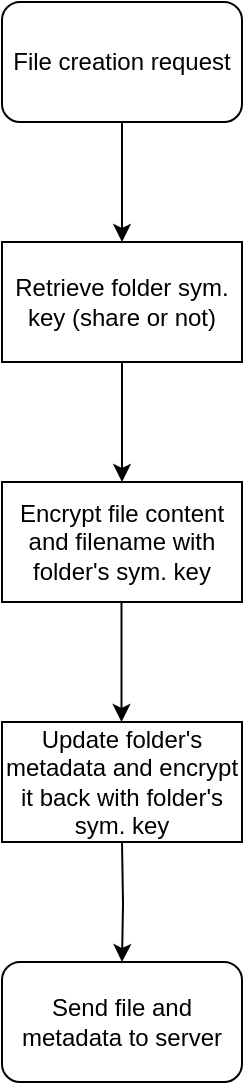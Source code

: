 <mxfile version="22.1.16" type="device" pages="3">
  <diagram name="Page-1" id="n5KuvBWe1dSCvbjbaIPm">
    <mxGraphModel dx="1434" dy="779" grid="1" gridSize="10" guides="1" tooltips="1" connect="1" arrows="1" fold="1" page="1" pageScale="1" pageWidth="850" pageHeight="1100" math="0" shadow="0">
      <root>
        <mxCell id="0" />
        <mxCell id="1" parent="0" />
        <mxCell id="DzzYH34OeZYYYiN3VPQy-3" value="" style="edgeStyle=orthogonalEdgeStyle;rounded=0;orthogonalLoop=1;jettySize=auto;html=1;" parent="1" source="DzzYH34OeZYYYiN3VPQy-1" target="DzzYH34OeZYYYiN3VPQy-2" edge="1">
          <mxGeometry relative="1" as="geometry" />
        </mxCell>
        <mxCell id="DzzYH34OeZYYYiN3VPQy-1" value="File creation request" style="rounded=1;whiteSpace=wrap;html=1;" parent="1" vertex="1">
          <mxGeometry x="350" y="40" width="120" height="60" as="geometry" />
        </mxCell>
        <mxCell id="DzzYH34OeZYYYiN3VPQy-5" value="" style="edgeStyle=orthogonalEdgeStyle;rounded=0;orthogonalLoop=1;jettySize=auto;html=1;" parent="1" source="DzzYH34OeZYYYiN3VPQy-2" target="DzzYH34OeZYYYiN3VPQy-4" edge="1">
          <mxGeometry relative="1" as="geometry" />
        </mxCell>
        <mxCell id="DzzYH34OeZYYYiN3VPQy-2" value="Retrieve folder sym. key (share or not)" style="rounded=0;whiteSpace=wrap;html=1;" parent="1" vertex="1">
          <mxGeometry x="350" y="160" width="120" height="60" as="geometry" />
        </mxCell>
        <mxCell id="DzzYH34OeZYYYiN3VPQy-8" value="" style="edgeStyle=orthogonalEdgeStyle;rounded=0;orthogonalLoop=1;jettySize=auto;html=1;" parent="1" target="DzzYH34OeZYYYiN3VPQy-7" edge="1">
          <mxGeometry relative="1" as="geometry">
            <mxPoint x="410" y="460" as="sourcePoint" />
          </mxGeometry>
        </mxCell>
        <mxCell id="DzzYH34OeZYYYiN3VPQy-4" value="Encrypt file content and filename with folder&#39;s sym. key" style="rounded=0;whiteSpace=wrap;html=1;" parent="1" vertex="1">
          <mxGeometry x="350" y="280" width="120" height="60" as="geometry" />
        </mxCell>
        <mxCell id="DzzYH34OeZYYYiN3VPQy-7" value="Send file and metadata to server" style="rounded=1;whiteSpace=wrap;html=1;" parent="1" vertex="1">
          <mxGeometry x="350" y="520" width="120" height="60" as="geometry" />
        </mxCell>
        <mxCell id="DzzYH34OeZYYYiN3VPQy-9" value="Update folder&#39;s metadata and encrypt it back with folder&#39;s sym. key" style="rounded=0;whiteSpace=wrap;html=1;" parent="1" vertex="1">
          <mxGeometry x="350" y="400" width="120" height="60" as="geometry" />
        </mxCell>
        <mxCell id="DzzYH34OeZYYYiN3VPQy-10" value="" style="edgeStyle=orthogonalEdgeStyle;rounded=0;orthogonalLoop=1;jettySize=auto;html=1;" parent="1" edge="1">
          <mxGeometry relative="1" as="geometry">
            <mxPoint x="409.75" y="340" as="sourcePoint" />
            <mxPoint x="409.75" y="400" as="targetPoint" />
          </mxGeometry>
        </mxCell>
      </root>
    </mxGraphModel>
  </diagram>
  <diagram id="vQbJJb9MyNpAhTt13cEj" name="Page-2">
    <mxGraphModel dx="1434" dy="779" grid="1" gridSize="10" guides="1" tooltips="1" connect="1" arrows="1" fold="1" page="1" pageScale="1" pageWidth="850" pageHeight="1100" math="0" shadow="0">
      <root>
        <mxCell id="0" />
        <mxCell id="1" parent="0" />
        <mxCell id="Cr0SZ5iqvmTCtZHUpr8f-1" value="" style="rounded=0;whiteSpace=wrap;html=1;fillColor=none;" vertex="1" parent="1">
          <mxGeometry x="70" y="20" width="780" height="630" as="geometry" />
        </mxCell>
        <mxCell id="Cr0SZ5iqvmTCtZHUpr8f-2" value="Client" style="shape=umlLifeline;perimeter=lifelinePerimeter;whiteSpace=wrap;html=1;container=1;dropTarget=0;collapsible=0;recursiveResize=0;outlineConnect=0;portConstraint=eastwest;newEdgeStyle={&quot;edgeStyle&quot;:&quot;elbowEdgeStyle&quot;,&quot;elbow&quot;:&quot;vertical&quot;,&quot;curved&quot;:0,&quot;rounded&quot;:0};" vertex="1" parent="1">
          <mxGeometry x="200" y="90" width="100" height="500" as="geometry" />
        </mxCell>
        <mxCell id="Cr0SZ5iqvmTCtZHUpr8f-3" value="Server" style="shape=umlLifeline;perimeter=lifelinePerimeter;whiteSpace=wrap;html=1;container=1;dropTarget=0;collapsible=0;recursiveResize=0;outlineConnect=0;portConstraint=eastwest;newEdgeStyle={&quot;edgeStyle&quot;:&quot;elbowEdgeStyle&quot;,&quot;elbow&quot;:&quot;vertical&quot;,&quot;curved&quot;:0,&quot;rounded&quot;:0};" vertex="1" parent="1">
          <mxGeometry x="600" y="90" width="100" height="490" as="geometry" />
        </mxCell>
        <mxCell id="Cr0SZ5iqvmTCtZHUpr8f-4" value="" style="html=1;points=[[0,0,0,0,5],[0,1,0,0,-5],[1,0,0,0,5],[1,1,0,0,-5]];perimeter=orthogonalPerimeter;outlineConnect=0;targetShapes=umlLifeline;portConstraint=eastwest;newEdgeStyle={&quot;curved&quot;:0,&quot;rounded&quot;:0};" vertex="1" parent="Cr0SZ5iqvmTCtZHUpr8f-3">
          <mxGeometry x="45" y="350" width="10" height="120" as="geometry" />
        </mxCell>
        <mxCell id="Cr0SZ5iqvmTCtZHUpr8f-5" value="Initiates change" style="html=1;verticalAlign=bottom;startArrow=oval;startFill=1;endArrow=block;startSize=8;curved=0;rounded=0;" edge="1" parent="1">
          <mxGeometry y="61" width="60" relative="1" as="geometry">
            <mxPoint x="246.1" y="170" as="sourcePoint" />
            <mxPoint x="246.1" y="170" as="targetPoint" />
            <mxPoint x="-60" y="-10" as="offset" />
          </mxGeometry>
        </mxCell>
        <mxCell id="Cr0SZ5iqvmTCtZHUpr8f-6" value="" style="html=1;verticalAlign=bottom;startArrow=oval;startFill=1;endArrow=block;startSize=8;curved=0;rounded=0;" edge="1" parent="1" target="Cr0SZ5iqvmTCtZHUpr8f-8">
          <mxGeometry width="60" relative="1" as="geometry">
            <mxPoint x="130" y="160" as="sourcePoint" />
            <mxPoint x="249" y="160" as="targetPoint" />
          </mxGeometry>
        </mxCell>
        <mxCell id="Cr0SZ5iqvmTCtZHUpr8f-7" value="File name to&amp;nbsp;&lt;br&gt;upload" style="edgeLabel;html=1;align=center;verticalAlign=middle;resizable=0;points=[];" vertex="1" connectable="0" parent="Cr0SZ5iqvmTCtZHUpr8f-6">
          <mxGeometry x="-0.287" y="1" relative="1" as="geometry">
            <mxPoint x="11" y="15" as="offset" />
          </mxGeometry>
        </mxCell>
        <mxCell id="Cr0SZ5iqvmTCtZHUpr8f-8" value="" style="html=1;points=[[0,0,0,0,5],[0,1,0,0,-5],[1,0,0,0,5],[1,1,0,0,-5]];perimeter=orthogonalPerimeter;outlineConnect=0;targetShapes=umlLifeline;portConstraint=eastwest;newEdgeStyle={&quot;curved&quot;:0,&quot;rounded&quot;:0};" vertex="1" parent="1">
          <mxGeometry x="245" y="150" width="10" height="430" as="geometry" />
        </mxCell>
        <mxCell id="Cr0SZ5iqvmTCtZHUpr8f-9" value="User" style="shape=umlActor;verticalLabelPosition=bottom;verticalAlign=top;html=1;" vertex="1" parent="1">
          <mxGeometry x="84" y="130" width="30" height="60" as="geometry" />
        </mxCell>
        <mxCell id="Cr0SZ5iqvmTCtZHUpr8f-10" value="" style="endArrow=classic;html=1;rounded=0;" edge="1" parent="1">
          <mxGeometry width="50" height="50" relative="1" as="geometry">
            <mxPoint x="255" y="376" as="sourcePoint" />
            <mxPoint x="255" y="422" as="targetPoint" />
            <Array as="points">
              <mxPoint x="280" y="376" />
              <mxPoint x="280" y="392" />
              <mxPoint x="280" y="422" />
            </Array>
          </mxGeometry>
        </mxCell>
        <mxCell id="Cr0SZ5iqvmTCtZHUpr8f-11" value="Update current folder&#39;s&lt;br&gt;metadata" style="edgeLabel;html=1;align=center;verticalAlign=middle;resizable=0;points=[];" vertex="1" connectable="0" parent="Cr0SZ5iqvmTCtZHUpr8f-10">
          <mxGeometry x="-0.018" y="1" relative="1" as="geometry">
            <mxPoint x="56" y="4" as="offset" />
          </mxGeometry>
        </mxCell>
        <mxCell id="Cr0SZ5iqvmTCtZHUpr8f-12" value="&lt;font style=&quot;font-size: 20px;&quot;&gt;&lt;b&gt;File upload&lt;/b&gt;&lt;/font&gt;" style="text;html=1;strokeColor=none;fillColor=none;align=center;verticalAlign=middle;whiteSpace=wrap;rounded=0;" vertex="1" parent="1">
          <mxGeometry x="35" y="22" width="190" height="30" as="geometry" />
        </mxCell>
        <mxCell id="Cr0SZ5iqvmTCtZHUpr8f-13" value="" style="endArrow=classic;html=1;rounded=0;" edge="1" parent="1">
          <mxGeometry width="50" height="50" relative="1" as="geometry">
            <mxPoint x="255" y="233" as="sourcePoint" />
            <mxPoint x="255" y="279" as="targetPoint" />
            <Array as="points">
              <mxPoint x="280" y="233" />
              <mxPoint x="280" y="249" />
              <mxPoint x="280" y="279" />
            </Array>
          </mxGeometry>
        </mxCell>
        <mxCell id="Cr0SZ5iqvmTCtZHUpr8f-14" value="Retrieve current folder&#39;s&lt;br&gt;symmetric key" style="edgeLabel;html=1;align=center;verticalAlign=middle;resizable=0;points=[];" vertex="1" connectable="0" parent="Cr0SZ5iqvmTCtZHUpr8f-13">
          <mxGeometry x="-0.018" y="1" relative="1" as="geometry">
            <mxPoint x="59" y="-1" as="offset" />
          </mxGeometry>
        </mxCell>
        <mxCell id="Cr0SZ5iqvmTCtZHUpr8f-15" value="" style="endArrow=classic;html=1;rounded=0;" edge="1" parent="1">
          <mxGeometry width="50" height="50" relative="1" as="geometry">
            <mxPoint x="255" y="165" as="sourcePoint" />
            <mxPoint x="255" y="211" as="targetPoint" />
            <Array as="points">
              <mxPoint x="280" y="165" />
              <mxPoint x="280" y="181" />
              <mxPoint x="280" y="211" />
            </Array>
          </mxGeometry>
        </mxCell>
        <mxCell id="Cr0SZ5iqvmTCtZHUpr8f-16" value="Read file content&amp;nbsp;&lt;br&gt;and name" style="edgeLabel;html=1;align=center;verticalAlign=middle;resizable=0;points=[];" vertex="1" connectable="0" parent="Cr0SZ5iqvmTCtZHUpr8f-15">
          <mxGeometry x="-0.018" y="1" relative="1" as="geometry">
            <mxPoint x="49" y="-1" as="offset" />
          </mxGeometry>
        </mxCell>
        <mxCell id="Cr0SZ5iqvmTCtZHUpr8f-17" value="" style="endArrow=classic;html=1;rounded=0;" edge="1" parent="1">
          <mxGeometry width="50" height="50" relative="1" as="geometry">
            <mxPoint x="255" y="297" as="sourcePoint" />
            <mxPoint x="255" y="343" as="targetPoint" />
            <Array as="points">
              <mxPoint x="280" y="297" />
              <mxPoint x="280" y="313" />
              <mxPoint x="280" y="343" />
            </Array>
          </mxGeometry>
        </mxCell>
        <mxCell id="Cr0SZ5iqvmTCtZHUpr8f-18" value="&lt;div&gt;Encrypt file&#39;s&amp;nbsp;&lt;/div&gt;&lt;div&gt;content and name&lt;/div&gt;" style="edgeLabel;html=1;align=center;verticalAlign=middle;resizable=0;points=[];" vertex="1" connectable="0" parent="Cr0SZ5iqvmTCtZHUpr8f-17">
          <mxGeometry x="-0.018" y="1" relative="1" as="geometry">
            <mxPoint x="62" y="-1" as="offset" />
          </mxGeometry>
        </mxCell>
        <mxCell id="Cr0SZ5iqvmTCtZHUpr8f-19" value="" style="endArrow=classic;html=1;rounded=0;" edge="1" parent="1">
          <mxGeometry width="50" height="50" relative="1" as="geometry">
            <mxPoint x="255" y="474" as="sourcePoint" />
            <mxPoint x="645" y="474" as="targetPoint" />
          </mxGeometry>
        </mxCell>
        <mxCell id="Cr0SZ5iqvmTCtZHUpr8f-20" value="Send updated current directory&#39;s metadata&lt;br&gt;Send file&#39;s content" style="edgeLabel;html=1;align=center;verticalAlign=middle;resizable=0;points=[];" vertex="1" connectable="0" parent="Cr0SZ5iqvmTCtZHUpr8f-19">
          <mxGeometry x="-0.426" y="-1" relative="1" as="geometry">
            <mxPoint x="80" y="-19" as="offset" />
          </mxGeometry>
        </mxCell>
        <mxCell id="Cr0SZ5iqvmTCtZHUpr8f-21" value="" style="endArrow=classic;html=1;rounded=0;" edge="1" parent="1">
          <mxGeometry width="50" height="50" relative="1" as="geometry">
            <mxPoint x="655" y="482" as="sourcePoint" />
            <mxPoint x="655" y="528" as="targetPoint" />
            <Array as="points">
              <mxPoint x="680" y="482" />
              <mxPoint x="680" y="498" />
              <mxPoint x="680" y="528" />
            </Array>
          </mxGeometry>
        </mxCell>
        <mxCell id="Cr0SZ5iqvmTCtZHUpr8f-22" value="Update current directory&#39;s&lt;br&gt;metadata&lt;br&gt;and&lt;br&gt;create file" style="edgeLabel;html=1;align=center;verticalAlign=middle;resizable=0;points=[];" vertex="1" connectable="0" parent="Cr0SZ5iqvmTCtZHUpr8f-21">
          <mxGeometry x="-0.018" y="1" relative="1" as="geometry">
            <mxPoint x="63" y="2" as="offset" />
          </mxGeometry>
        </mxCell>
        <mxCell id="Cr0SZ5iqvmTCtZHUpr8f-23" value="" style="endArrow=none;html=1;rounded=0;endFill=0;startArrow=classic;startFill=1;" edge="1" parent="1">
          <mxGeometry width="50" height="50" relative="1" as="geometry">
            <mxPoint x="255" y="550" as="sourcePoint" />
            <mxPoint x="645" y="550" as="targetPoint" />
          </mxGeometry>
        </mxCell>
        <mxCell id="Cr0SZ5iqvmTCtZHUpr8f-24" value="File creation successful" style="edgeLabel;html=1;align=center;verticalAlign=middle;resizable=0;points=[];" vertex="1" connectable="0" parent="Cr0SZ5iqvmTCtZHUpr8f-23">
          <mxGeometry x="-0.426" y="-1" relative="1" as="geometry">
            <mxPoint x="80" y="-13" as="offset" />
          </mxGeometry>
        </mxCell>
      </root>
    </mxGraphModel>
  </diagram>
  <diagram id="wYhQ9Xs6oAbDfeKA4yOH" name="Page-3">
    <mxGraphModel dx="1434" dy="779" grid="1" gridSize="10" guides="1" tooltips="1" connect="1" arrows="1" fold="1" page="1" pageScale="1" pageWidth="850" pageHeight="1100" math="0" shadow="0">
      <root>
        <mxCell id="0" />
        <mxCell id="1" parent="0" />
        <mxCell id="0tnAcv34dep9mkvJoqx_-1" value="" style="rounded=0;whiteSpace=wrap;html=1;fillColor=none;" vertex="1" parent="1">
          <mxGeometry x="70" y="20" width="780" height="430" as="geometry" />
        </mxCell>
        <mxCell id="0tnAcv34dep9mkvJoqx_-2" value="Client" style="shape=umlLifeline;perimeter=lifelinePerimeter;whiteSpace=wrap;html=1;container=1;dropTarget=0;collapsible=0;recursiveResize=0;outlineConnect=0;portConstraint=eastwest;newEdgeStyle={&quot;edgeStyle&quot;:&quot;elbowEdgeStyle&quot;,&quot;elbow&quot;:&quot;vertical&quot;,&quot;curved&quot;:0,&quot;rounded&quot;:0};" vertex="1" parent="1">
          <mxGeometry x="200" y="90" width="100" height="350" as="geometry" />
        </mxCell>
        <mxCell id="0tnAcv34dep9mkvJoqx_-3" value="Server" style="shape=umlLifeline;perimeter=lifelinePerimeter;whiteSpace=wrap;html=1;container=1;dropTarget=0;collapsible=0;recursiveResize=0;outlineConnect=0;portConstraint=eastwest;newEdgeStyle={&quot;edgeStyle&quot;:&quot;elbowEdgeStyle&quot;,&quot;elbow&quot;:&quot;vertical&quot;,&quot;curved&quot;:0,&quot;rounded&quot;:0};" vertex="1" parent="1">
          <mxGeometry x="600" y="90" width="100" height="350" as="geometry" />
        </mxCell>
        <mxCell id="0tnAcv34dep9mkvJoqx_-4" value="" style="html=1;points=[[0,0,0,0,5],[0,1,0,0,-5],[1,0,0,0,5],[1,1,0,0,-5]];perimeter=orthogonalPerimeter;outlineConnect=0;targetShapes=umlLifeline;portConstraint=eastwest;newEdgeStyle={&quot;curved&quot;:0,&quot;rounded&quot;:0};" vertex="1" parent="0tnAcv34dep9mkvJoqx_-3">
          <mxGeometry x="45" y="140" width="10" height="100" as="geometry" />
        </mxCell>
        <mxCell id="0tnAcv34dep9mkvJoqx_-5" value="Initiates change" style="html=1;verticalAlign=bottom;startArrow=oval;startFill=1;endArrow=block;startSize=8;curved=0;rounded=0;" edge="1" parent="1">
          <mxGeometry y="61" width="60" relative="1" as="geometry">
            <mxPoint x="246.1" y="170" as="sourcePoint" />
            <mxPoint x="246.1" y="170" as="targetPoint" />
            <mxPoint x="-60" y="-10" as="offset" />
          </mxGeometry>
        </mxCell>
        <mxCell id="0tnAcv34dep9mkvJoqx_-6" value="" style="html=1;verticalAlign=bottom;startArrow=oval;startFill=1;endArrow=block;startSize=8;curved=0;rounded=0;" edge="1" parent="1" target="0tnAcv34dep9mkvJoqx_-8">
          <mxGeometry width="60" relative="1" as="geometry">
            <mxPoint x="130" y="160" as="sourcePoint" />
            <mxPoint x="249" y="160" as="targetPoint" />
          </mxGeometry>
        </mxCell>
        <mxCell id="0tnAcv34dep9mkvJoqx_-7" value="File name to&amp;nbsp;&lt;br&gt;download" style="edgeLabel;html=1;align=center;verticalAlign=middle;resizable=0;points=[];" vertex="1" connectable="0" parent="0tnAcv34dep9mkvJoqx_-6">
          <mxGeometry x="-0.287" y="1" relative="1" as="geometry">
            <mxPoint x="11" y="15" as="offset" />
          </mxGeometry>
        </mxCell>
        <mxCell id="0tnAcv34dep9mkvJoqx_-8" value="" style="html=1;points=[[0,0,0,0,5],[0,1,0,0,-5],[1,0,0,0,5],[1,1,0,0,-5]];perimeter=orthogonalPerimeter;outlineConnect=0;targetShapes=umlLifeline;portConstraint=eastwest;newEdgeStyle={&quot;curved&quot;:0,&quot;rounded&quot;:0};" vertex="1" parent="1">
          <mxGeometry x="245" y="150" width="10" height="270" as="geometry" />
        </mxCell>
        <mxCell id="0tnAcv34dep9mkvJoqx_-9" value="User" style="shape=umlActor;verticalLabelPosition=bottom;verticalAlign=top;html=1;" vertex="1" parent="1">
          <mxGeometry x="84" y="130" width="30" height="60" as="geometry" />
        </mxCell>
        <mxCell id="0tnAcv34dep9mkvJoqx_-10" value="" style="endArrow=classic;html=1;rounded=0;" edge="1" parent="1">
          <mxGeometry width="50" height="50" relative="1" as="geometry">
            <mxPoint x="255" y="350" as="sourcePoint" />
            <mxPoint x="255" y="396" as="targetPoint" />
            <Array as="points">
              <mxPoint x="280" y="350" />
              <mxPoint x="280" y="366" />
              <mxPoint x="280" y="396" />
            </Array>
          </mxGeometry>
        </mxCell>
        <mxCell id="0tnAcv34dep9mkvJoqx_-11" value="Decrypt file content&lt;br&gt;and&lt;br&gt;create file locally" style="edgeLabel;html=1;align=center;verticalAlign=middle;resizable=0;points=[];" vertex="1" connectable="0" parent="0tnAcv34dep9mkvJoqx_-10">
          <mxGeometry x="-0.018" y="1" relative="1" as="geometry">
            <mxPoint x="56" y="4" as="offset" />
          </mxGeometry>
        </mxCell>
        <mxCell id="0tnAcv34dep9mkvJoqx_-12" value="&lt;font style=&quot;font-size: 20px;&quot;&gt;&lt;b&gt;File download&lt;/b&gt;&lt;/font&gt;" style="text;html=1;strokeColor=none;fillColor=none;align=center;verticalAlign=middle;whiteSpace=wrap;rounded=0;" vertex="1" parent="1">
          <mxGeometry x="50" y="20" width="190" height="30" as="geometry" />
        </mxCell>
        <mxCell id="0tnAcv34dep9mkvJoqx_-15" value="" style="endArrow=classic;html=1;rounded=0;" edge="1" parent="1">
          <mxGeometry width="50" height="50" relative="1" as="geometry">
            <mxPoint x="255" y="165" as="sourcePoint" />
            <mxPoint x="255" y="211" as="targetPoint" />
            <Array as="points">
              <mxPoint x="280" y="165" />
              <mxPoint x="280" y="181" />
              <mxPoint x="280" y="211" />
            </Array>
          </mxGeometry>
        </mxCell>
        <mxCell id="0tnAcv34dep9mkvJoqx_-16" value="Map clear file name&lt;br&gt;to encrypted file&lt;br&gt;name" style="edgeLabel;html=1;align=center;verticalAlign=middle;resizable=0;points=[];" vertex="1" connectable="0" parent="0tnAcv34dep9mkvJoqx_-15">
          <mxGeometry x="-0.018" y="1" relative="1" as="geometry">
            <mxPoint x="49" y="-1" as="offset" />
          </mxGeometry>
        </mxCell>
        <mxCell id="0tnAcv34dep9mkvJoqx_-19" value="" style="endArrow=classic;html=1;rounded=0;" edge="1" parent="1">
          <mxGeometry width="50" height="50" relative="1" as="geometry">
            <mxPoint x="255" y="245" as="sourcePoint" />
            <mxPoint x="645" y="245" as="targetPoint" />
          </mxGeometry>
        </mxCell>
        <mxCell id="0tnAcv34dep9mkvJoqx_-20" value="Send request for encrypted file name" style="edgeLabel;html=1;align=center;verticalAlign=middle;resizable=0;points=[];" vertex="1" connectable="0" parent="0tnAcv34dep9mkvJoqx_-19">
          <mxGeometry x="-0.426" y="-1" relative="1" as="geometry">
            <mxPoint x="80" y="-19" as="offset" />
          </mxGeometry>
        </mxCell>
        <mxCell id="0tnAcv34dep9mkvJoqx_-21" value="" style="endArrow=classic;html=1;rounded=0;" edge="1" parent="1">
          <mxGeometry width="50" height="50" relative="1" as="geometry">
            <mxPoint x="655" y="260" as="sourcePoint" />
            <mxPoint x="655" y="306" as="targetPoint" />
            <Array as="points">
              <mxPoint x="680" y="260" />
              <mxPoint x="680" y="276" />
              <mxPoint x="680" y="306" />
            </Array>
          </mxGeometry>
        </mxCell>
        <mxCell id="0tnAcv34dep9mkvJoqx_-22" value="Prepare file&#39;s information&lt;br&gt;to send" style="edgeLabel;html=1;align=center;verticalAlign=middle;resizable=0;points=[];" vertex="1" connectable="0" parent="0tnAcv34dep9mkvJoqx_-21">
          <mxGeometry x="-0.018" y="1" relative="1" as="geometry">
            <mxPoint x="63" y="2" as="offset" />
          </mxGeometry>
        </mxCell>
        <mxCell id="0tnAcv34dep9mkvJoqx_-23" value="" style="endArrow=none;html=1;rounded=0;endFill=0;startArrow=classic;startFill=1;" edge="1" parent="1">
          <mxGeometry width="50" height="50" relative="1" as="geometry">
            <mxPoint x="255" y="320" as="sourcePoint" />
            <mxPoint x="645" y="320" as="targetPoint" />
          </mxGeometry>
        </mxCell>
        <mxCell id="0tnAcv34dep9mkvJoqx_-24" value="Send file&#39;s informations (name, content, etc...)" style="edgeLabel;html=1;align=center;verticalAlign=middle;resizable=0;points=[];" vertex="1" connectable="0" parent="0tnAcv34dep9mkvJoqx_-23">
          <mxGeometry x="-0.426" y="-1" relative="1" as="geometry">
            <mxPoint x="80" y="-13" as="offset" />
          </mxGeometry>
        </mxCell>
      </root>
    </mxGraphModel>
  </diagram>
</mxfile>
